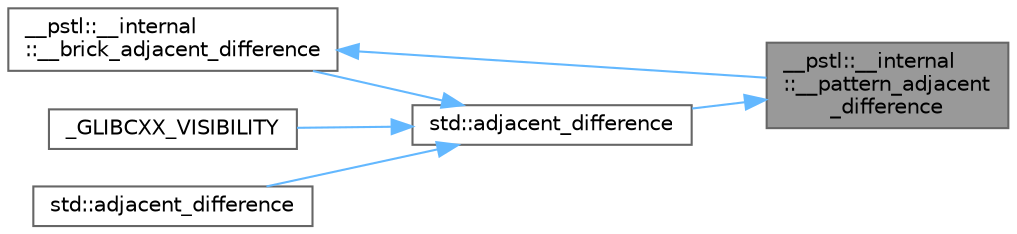 digraph "__pstl::__internal::__pattern_adjacent_difference"
{
 // LATEX_PDF_SIZE
  bgcolor="transparent";
  edge [fontname=Helvetica,fontsize=10,labelfontname=Helvetica,labelfontsize=10];
  node [fontname=Helvetica,fontsize=10,shape=box,height=0.2,width=0.4];
  rankdir="RL";
  Node1 [id="Node000001",label="__pstl::__internal\l::__pattern_adjacent\l_difference",height=0.2,width=0.4,color="gray40", fillcolor="grey60", style="filled", fontcolor="black",tooltip=" "];
  Node1 -> Node2 [id="edge1_Node000001_Node000002",dir="back",color="steelblue1",style="solid",tooltip=" "];
  Node2 [id="Node000002",label="std::adjacent_difference",height=0.2,width=0.4,color="grey40", fillcolor="white", style="filled",URL="$namespacestd.html#a8e0ebcf0b7a1a4e60d98f9a377ed012a",tooltip=" "];
  Node2 -> Node3 [id="edge2_Node000002_Node000003",dir="back",color="steelblue1",style="solid",tooltip=" "];
  Node3 [id="Node000003",label="__pstl::__internal\l::__brick_adjacent_difference",height=0.2,width=0.4,color="grey40", fillcolor="white", style="filled",URL="$namespace____pstl_1_1____internal.html#a90a33e151b2c88ee9555294dfff168ae",tooltip=" "];
  Node3 -> Node1 [id="edge3_Node000003_Node000001",dir="back",color="steelblue1",style="solid",tooltip=" "];
  Node2 -> Node4 [id="edge4_Node000002_Node000004",dir="back",color="steelblue1",style="solid",tooltip=" "];
  Node4 [id="Node000004",label="_GLIBCXX_VISIBILITY",height=0.2,width=0.4,color="grey40", fillcolor="white", style="filled",URL="$_classes_2lib_2include_2c_09_09_2parallel_2numericfwd_8h.html#a544d74b2d5d0dd2197f5fd6f02691de0",tooltip=" "];
  Node2 -> Node5 [id="edge5_Node000002_Node000005",dir="back",color="steelblue1",style="solid",tooltip=" "];
  Node5 [id="Node000005",label="std::adjacent_difference",height=0.2,width=0.4,color="grey40", fillcolor="white", style="filled",URL="$namespacestd.html#af79891b7c38ea4330e0ef2c83acb4226",tooltip=" "];
}
